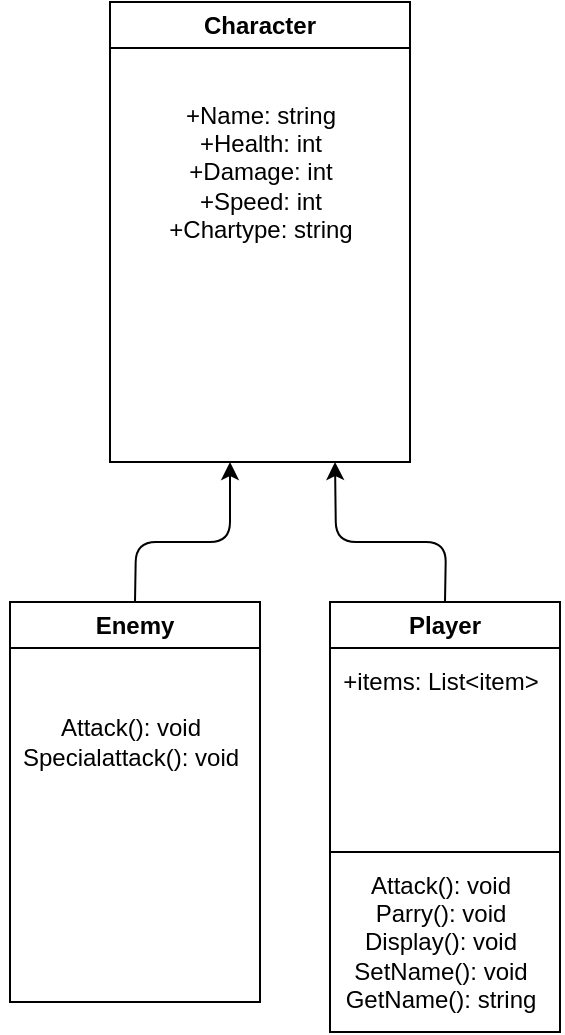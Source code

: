 <mxfile>
    <diagram id="-GQy1yfKuPswmwrt2wSu" name="Page-1">
        <mxGraphModel dx="986" dy="351" grid="1" gridSize="10" guides="1" tooltips="1" connect="1" arrows="1" fold="1" page="1" pageScale="1" pageWidth="850" pageHeight="1100" math="0" shadow="0">
            <root>
                <mxCell id="0"/>
                <mxCell id="1" parent="0"/>
                <mxCell id="2" value="Character" style="swimlane;whiteSpace=wrap;html=1;" parent="1" vertex="1">
                    <mxGeometry x="60" y="30" width="150" height="230" as="geometry"/>
                </mxCell>
                <mxCell id="3" value="+Name: string&lt;br&gt;+Health: int&lt;br&gt;+Damage: int&lt;br&gt;+Speed: int&lt;br&gt;+Chartype: string" style="text;html=1;align=center;verticalAlign=middle;resizable=0;points=[];autosize=1;strokeColor=none;fillColor=none;" parent="2" vertex="1">
                    <mxGeometry x="15" y="40" width="120" height="90" as="geometry"/>
                </mxCell>
                <mxCell id="5" value="Player" style="swimlane;whiteSpace=wrap;html=1;" parent="1" vertex="1">
                    <mxGeometry x="170" y="330" width="115" height="215" as="geometry"/>
                </mxCell>
                <mxCell id="7" value="Attack(): void&lt;br&gt;Parry(): void&lt;br&gt;Display(): void&lt;br&gt;SetName(): void&lt;br&gt;GetName(): string" style="text;html=1;align=center;verticalAlign=middle;resizable=0;points=[];autosize=1;strokeColor=none;fillColor=none;" parent="5" vertex="1">
                    <mxGeometry x="-5" y="125" width="120" height="90" as="geometry"/>
                </mxCell>
                <mxCell id="9" value="+items: List&amp;lt;item&amp;gt;" style="text;html=1;align=center;verticalAlign=middle;resizable=0;points=[];autosize=1;strokeColor=none;fillColor=none;" parent="5" vertex="1">
                    <mxGeometry x="-5" y="25" width="120" height="30" as="geometry"/>
                </mxCell>
                <mxCell id="8" value="" style="endArrow=none;html=1;" parent="5" edge="1">
                    <mxGeometry width="50" height="50" relative="1" as="geometry">
                        <mxPoint y="125" as="sourcePoint"/>
                        <mxPoint x="115" y="125" as="targetPoint"/>
                    </mxGeometry>
                </mxCell>
                <mxCell id="24" style="edgeStyle=none;html=1;exitX=0.5;exitY=0;exitDx=0;exitDy=0;" parent="1" source="10" edge="1">
                    <mxGeometry relative="1" as="geometry">
                        <mxPoint x="120" y="260" as="targetPoint"/>
                        <Array as="points">
                            <mxPoint x="73" y="300"/>
                            <mxPoint x="120" y="300"/>
                        </Array>
                    </mxGeometry>
                </mxCell>
                <mxCell id="10" value="Enemy" style="swimlane;whiteSpace=wrap;html=1;" parent="1" vertex="1">
                    <mxGeometry x="10" y="330" width="125" height="200" as="geometry"/>
                </mxCell>
                <mxCell id="23" value="Attack(): void&lt;br&gt;Specialattack(): void" style="text;html=1;align=center;verticalAlign=middle;resizable=0;points=[];autosize=1;strokeColor=none;fillColor=none;" parent="10" vertex="1">
                    <mxGeometry x="-5" y="50" width="130" height="40" as="geometry"/>
                </mxCell>
                <mxCell id="11" value="" style="endArrow=classic;html=1;exitX=0.5;exitY=0;exitDx=0;exitDy=0;entryX=0.75;entryY=1;entryDx=0;entryDy=0;" parent="1" source="5" target="2" edge="1">
                    <mxGeometry width="50" height="50" relative="1" as="geometry">
                        <mxPoint x="450" y="500" as="sourcePoint"/>
                        <mxPoint x="320" y="280" as="targetPoint"/>
                        <Array as="points">
                            <mxPoint x="228" y="300"/>
                            <mxPoint x="173" y="300"/>
                        </Array>
                    </mxGeometry>
                </mxCell>
            </root>
        </mxGraphModel>
    </diagram>
</mxfile>